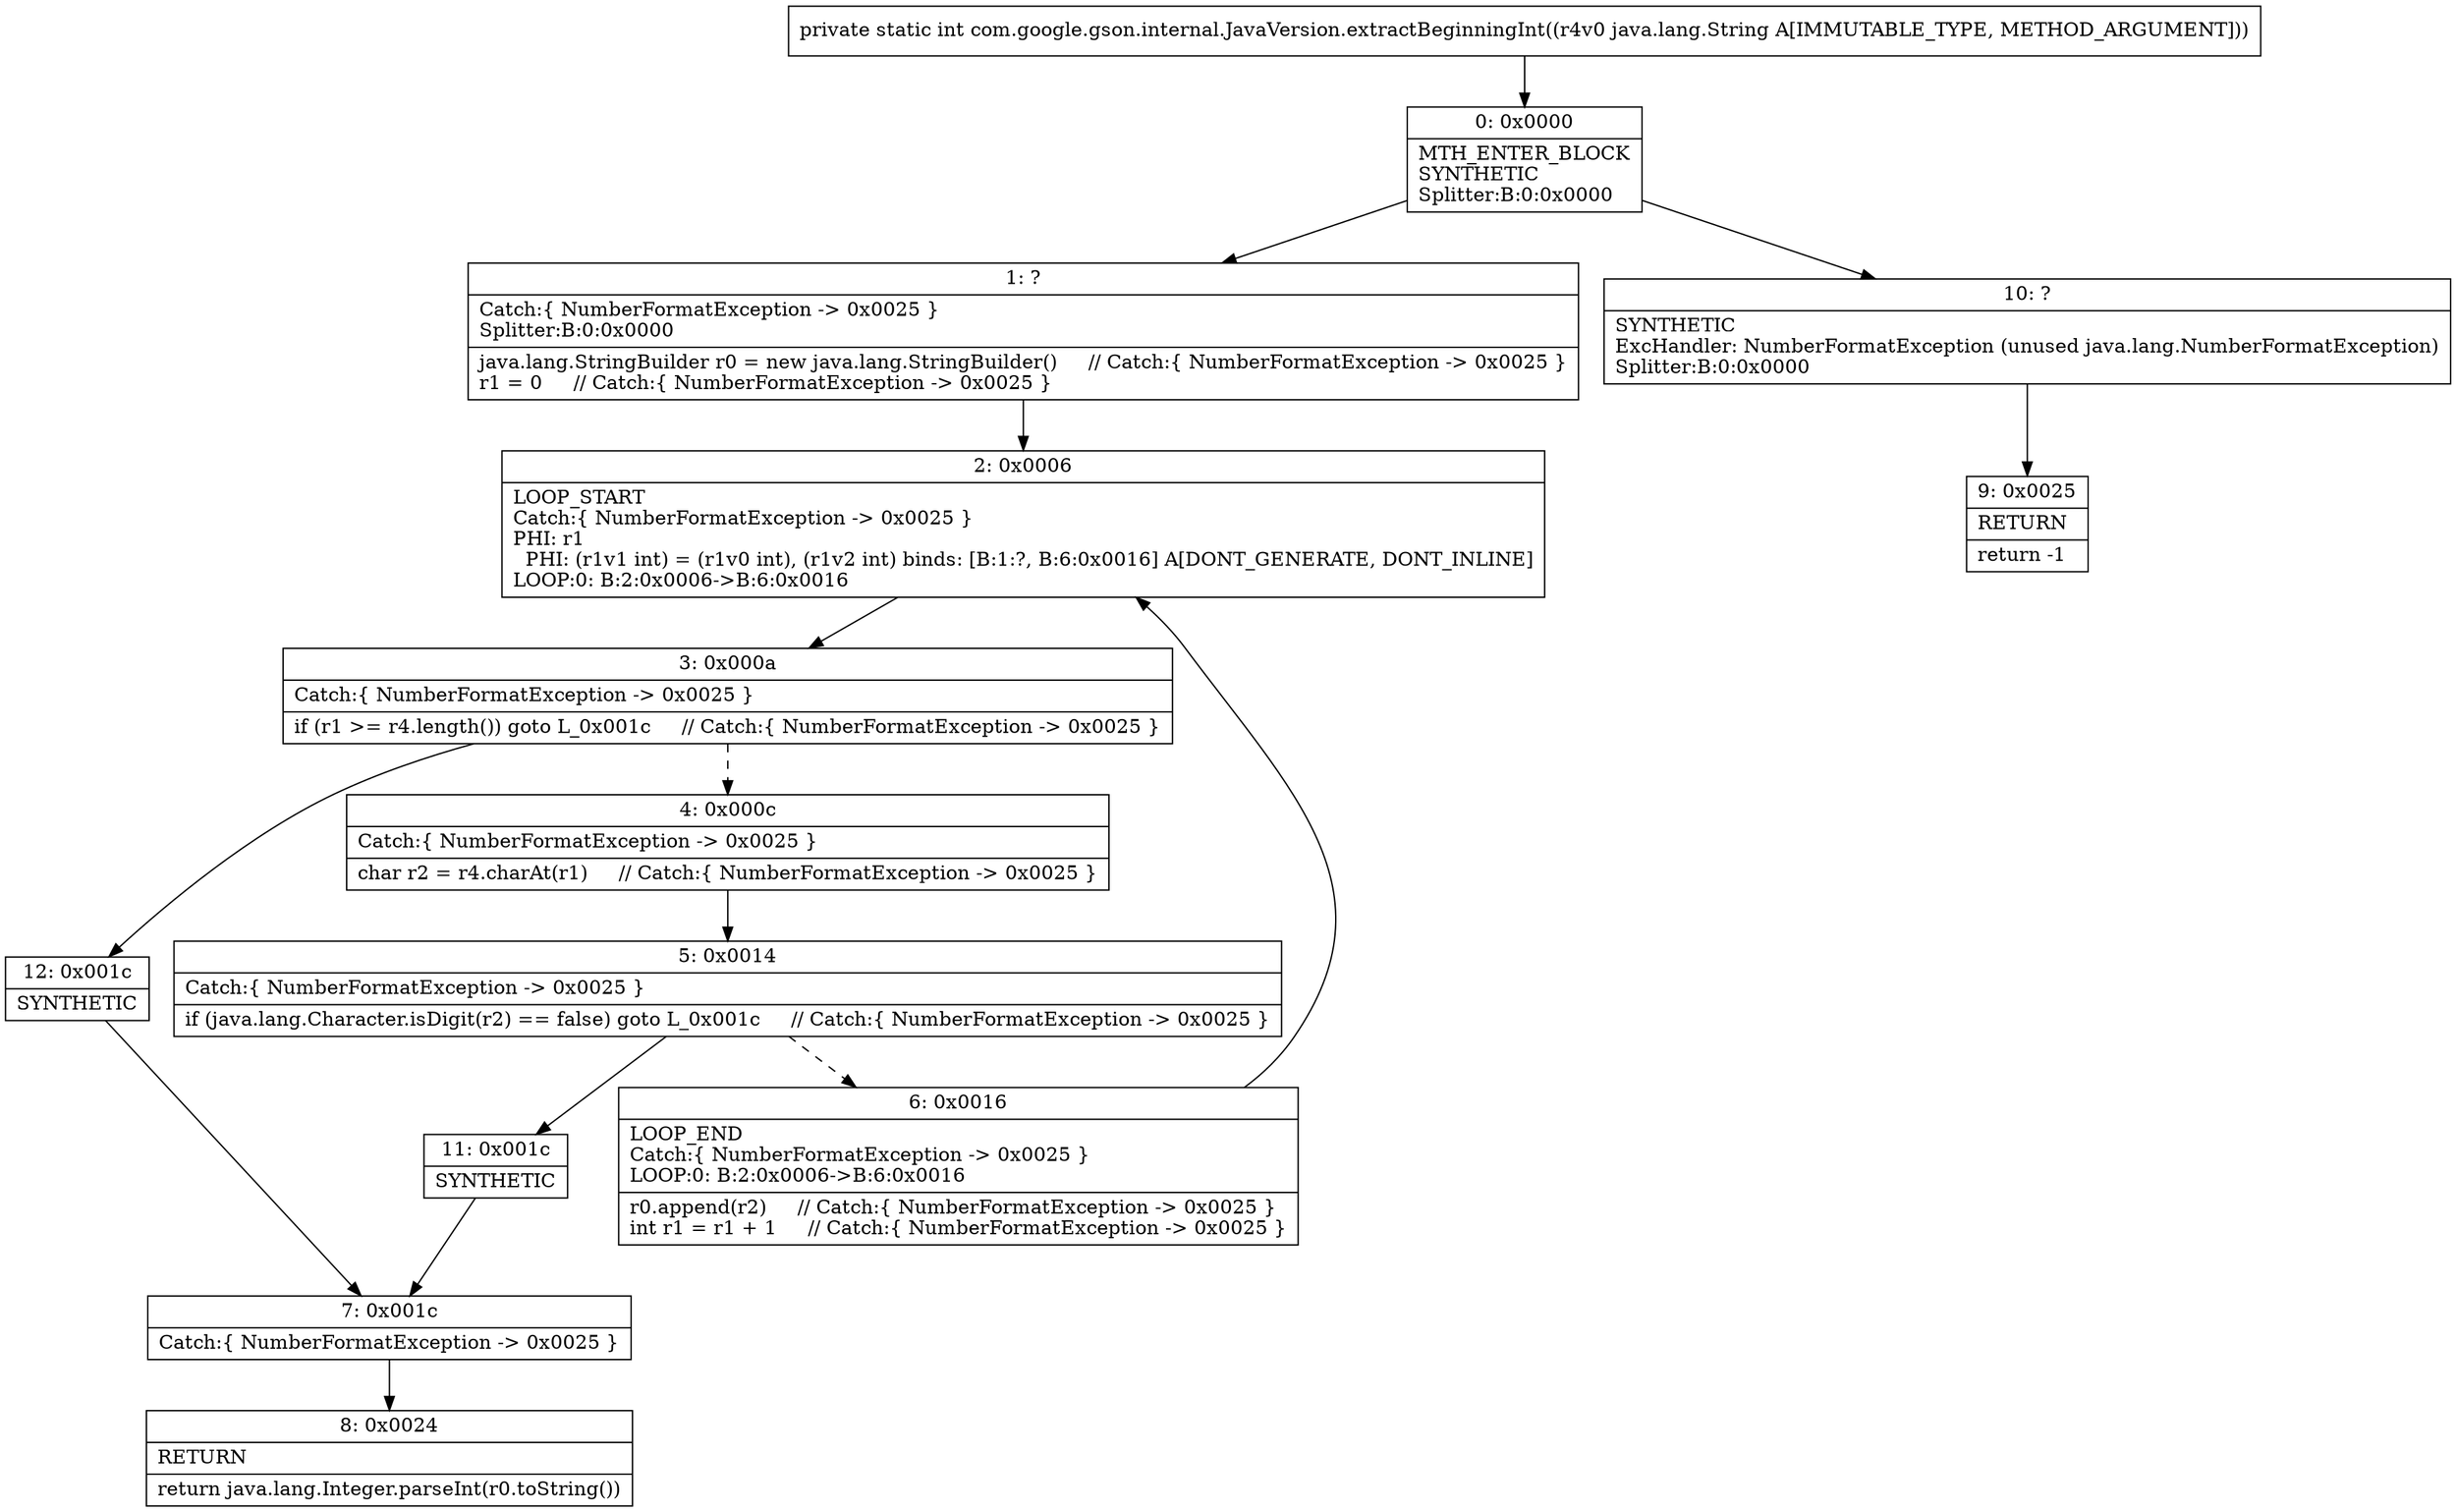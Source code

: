digraph "CFG forcom.google.gson.internal.JavaVersion.extractBeginningInt(Ljava\/lang\/String;)I" {
Node_0 [shape=record,label="{0\:\ 0x0000|MTH_ENTER_BLOCK\lSYNTHETIC\lSplitter:B:0:0x0000\l}"];
Node_1 [shape=record,label="{1\:\ ?|Catch:\{ NumberFormatException \-\> 0x0025 \}\lSplitter:B:0:0x0000\l|java.lang.StringBuilder r0 = new java.lang.StringBuilder()     \/\/ Catch:\{ NumberFormatException \-\> 0x0025 \}\lr1 = 0     \/\/ Catch:\{ NumberFormatException \-\> 0x0025 \}\l}"];
Node_2 [shape=record,label="{2\:\ 0x0006|LOOP_START\lCatch:\{ NumberFormatException \-\> 0x0025 \}\lPHI: r1 \l  PHI: (r1v1 int) = (r1v0 int), (r1v2 int) binds: [B:1:?, B:6:0x0016] A[DONT_GENERATE, DONT_INLINE]\lLOOP:0: B:2:0x0006\-\>B:6:0x0016\l}"];
Node_3 [shape=record,label="{3\:\ 0x000a|Catch:\{ NumberFormatException \-\> 0x0025 \}\l|if (r1 \>= r4.length()) goto L_0x001c     \/\/ Catch:\{ NumberFormatException \-\> 0x0025 \}\l}"];
Node_4 [shape=record,label="{4\:\ 0x000c|Catch:\{ NumberFormatException \-\> 0x0025 \}\l|char r2 = r4.charAt(r1)     \/\/ Catch:\{ NumberFormatException \-\> 0x0025 \}\l}"];
Node_5 [shape=record,label="{5\:\ 0x0014|Catch:\{ NumberFormatException \-\> 0x0025 \}\l|if (java.lang.Character.isDigit(r2) == false) goto L_0x001c     \/\/ Catch:\{ NumberFormatException \-\> 0x0025 \}\l}"];
Node_6 [shape=record,label="{6\:\ 0x0016|LOOP_END\lCatch:\{ NumberFormatException \-\> 0x0025 \}\lLOOP:0: B:2:0x0006\-\>B:6:0x0016\l|r0.append(r2)     \/\/ Catch:\{ NumberFormatException \-\> 0x0025 \}\lint r1 = r1 + 1     \/\/ Catch:\{ NumberFormatException \-\> 0x0025 \}\l}"];
Node_7 [shape=record,label="{7\:\ 0x001c|Catch:\{ NumberFormatException \-\> 0x0025 \}\l}"];
Node_8 [shape=record,label="{8\:\ 0x0024|RETURN\l|return java.lang.Integer.parseInt(r0.toString())\l}"];
Node_9 [shape=record,label="{9\:\ 0x0025|RETURN\l|return \-1\l}"];
Node_10 [shape=record,label="{10\:\ ?|SYNTHETIC\lExcHandler: NumberFormatException (unused java.lang.NumberFormatException)\lSplitter:B:0:0x0000\l}"];
Node_11 [shape=record,label="{11\:\ 0x001c|SYNTHETIC\l}"];
Node_12 [shape=record,label="{12\:\ 0x001c|SYNTHETIC\l}"];
MethodNode[shape=record,label="{private static int com.google.gson.internal.JavaVersion.extractBeginningInt((r4v0 java.lang.String A[IMMUTABLE_TYPE, METHOD_ARGUMENT])) }"];
MethodNode -> Node_0;
Node_0 -> Node_1;
Node_0 -> Node_10;
Node_1 -> Node_2;
Node_2 -> Node_3;
Node_3 -> Node_4[style=dashed];
Node_3 -> Node_12;
Node_4 -> Node_5;
Node_5 -> Node_6[style=dashed];
Node_5 -> Node_11;
Node_6 -> Node_2;
Node_7 -> Node_8;
Node_10 -> Node_9;
Node_11 -> Node_7;
Node_12 -> Node_7;
}

